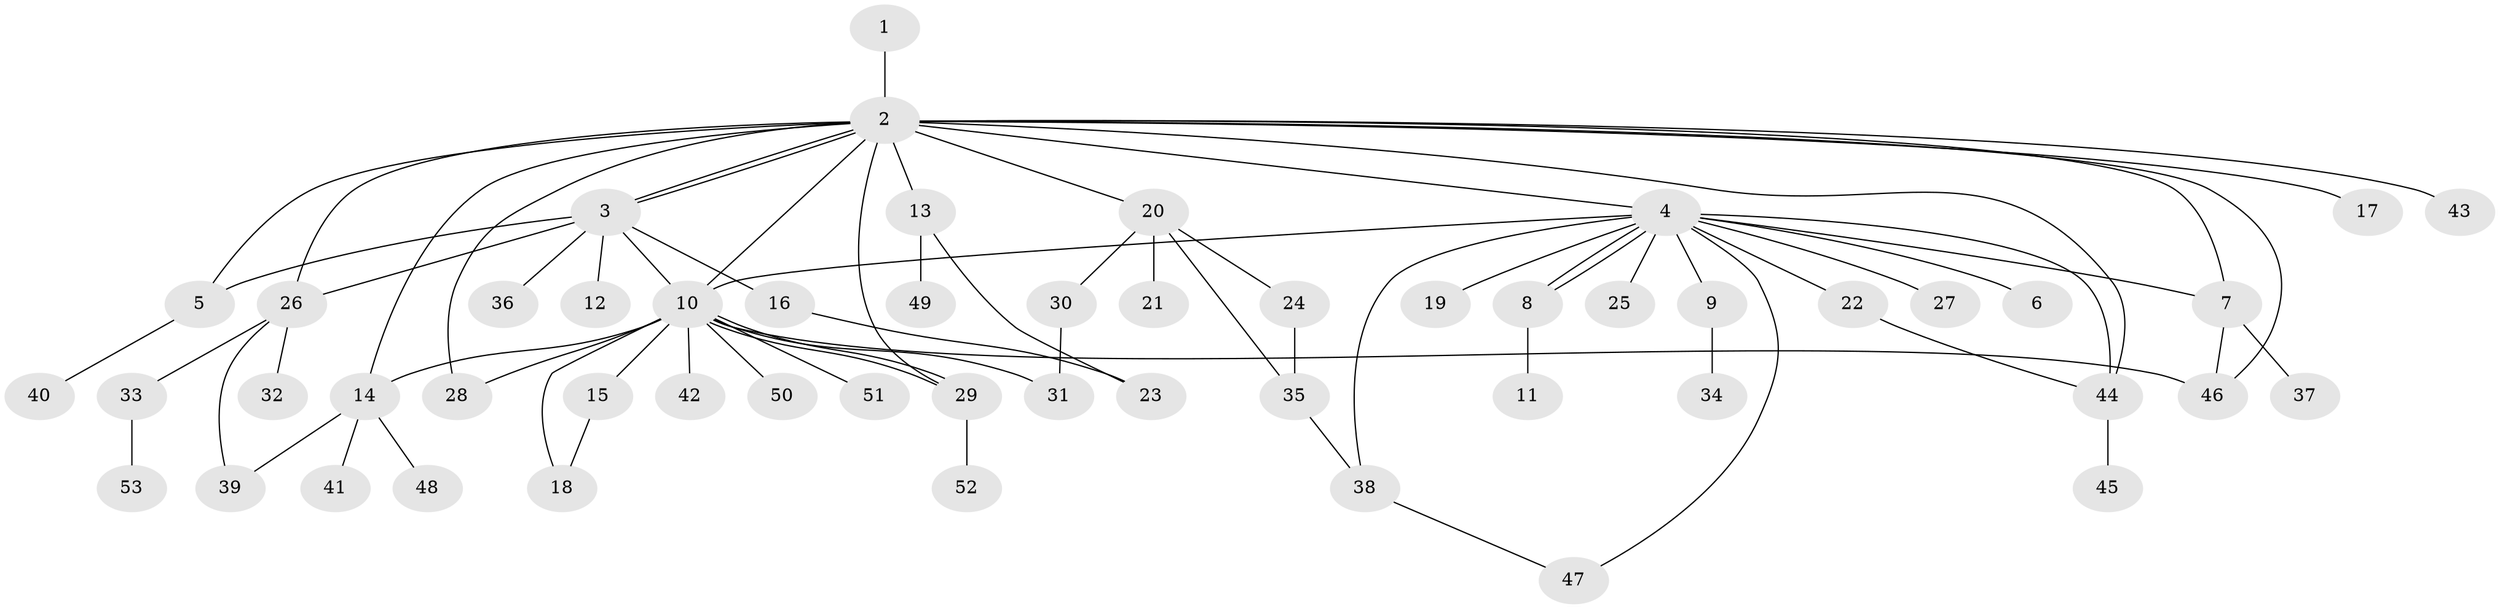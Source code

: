 // coarse degree distribution, {11: 0.045454545454545456, 5: 0.045454545454545456, 8: 0.09090909090909091, 2: 0.22727272727272727, 1: 0.3181818181818182, 3: 0.22727272727272727, 4: 0.045454545454545456}
// Generated by graph-tools (version 1.1) at 2025/50/03/04/25 22:50:39]
// undirected, 53 vertices, 74 edges
graph export_dot {
  node [color=gray90,style=filled];
  1;
  2;
  3;
  4;
  5;
  6;
  7;
  8;
  9;
  10;
  11;
  12;
  13;
  14;
  15;
  16;
  17;
  18;
  19;
  20;
  21;
  22;
  23;
  24;
  25;
  26;
  27;
  28;
  29;
  30;
  31;
  32;
  33;
  34;
  35;
  36;
  37;
  38;
  39;
  40;
  41;
  42;
  43;
  44;
  45;
  46;
  47;
  48;
  49;
  50;
  51;
  52;
  53;
  1 -- 2;
  2 -- 3;
  2 -- 3;
  2 -- 4;
  2 -- 5;
  2 -- 7;
  2 -- 10;
  2 -- 13;
  2 -- 14;
  2 -- 17;
  2 -- 20;
  2 -- 26;
  2 -- 28;
  2 -- 29;
  2 -- 43;
  2 -- 44;
  2 -- 46;
  3 -- 5;
  3 -- 10;
  3 -- 12;
  3 -- 16;
  3 -- 26;
  3 -- 36;
  4 -- 6;
  4 -- 7;
  4 -- 8;
  4 -- 8;
  4 -- 9;
  4 -- 10;
  4 -- 19;
  4 -- 22;
  4 -- 25;
  4 -- 27;
  4 -- 38;
  4 -- 44;
  4 -- 47;
  5 -- 40;
  7 -- 37;
  7 -- 46;
  8 -- 11;
  9 -- 34;
  10 -- 14;
  10 -- 15;
  10 -- 18;
  10 -- 28;
  10 -- 29;
  10 -- 29;
  10 -- 31;
  10 -- 42;
  10 -- 46;
  10 -- 50;
  10 -- 51;
  13 -- 23;
  13 -- 49;
  14 -- 39;
  14 -- 41;
  14 -- 48;
  15 -- 18;
  16 -- 23;
  20 -- 21;
  20 -- 24;
  20 -- 30;
  20 -- 35;
  22 -- 44;
  24 -- 35;
  26 -- 32;
  26 -- 33;
  26 -- 39;
  29 -- 52;
  30 -- 31;
  33 -- 53;
  35 -- 38;
  38 -- 47;
  44 -- 45;
}
